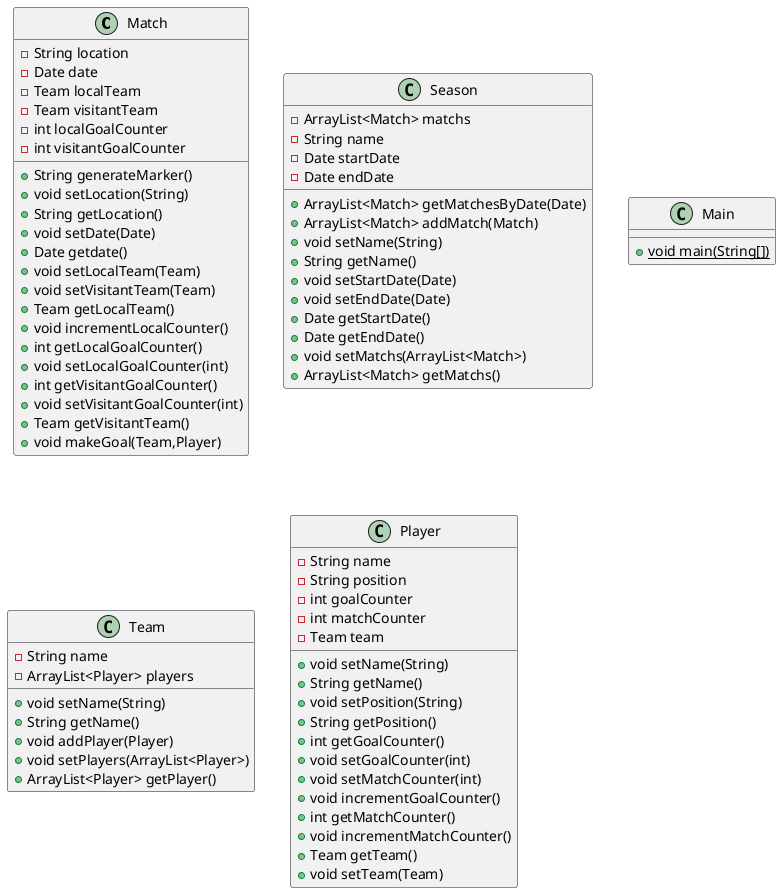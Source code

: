 @startuml
class Match {
- String location
- Date date
- Team localTeam
- Team visitantTeam
- int localGoalCounter
- int visitantGoalCounter
+ String generateMarker()
+ void setLocation(String)
+ String getLocation()
+ void setDate(Date)
+ Date getdate()
+ void setLocalTeam(Team)
+ void setVisitantTeam(Team)
+ Team getLocalTeam()
+ void incrementLocalCounter()
+ int getLocalGoalCounter()
+ void setLocalGoalCounter(int)
+ int getVisitantGoalCounter()
+ void setVisitantGoalCounter(int)
+ Team getVisitantTeam()
+ void makeGoal(Team,Player)
}
class Season {
- ArrayList<Match> matchs
- String name
- Date startDate
- Date endDate
+ ArrayList<Match> getMatchesByDate(Date)
+ ArrayList<Match> addMatch(Match)
+ void setName(String)
+ String getName()
+ void setStartDate(Date)
+ void setEndDate(Date)
+ Date getStartDate()
+ Date getEndDate()
+ void setMatchs(ArrayList<Match>)
+ ArrayList<Match> getMatchs()
}
class Main {
+ {static} void main(String[])
}
class Team {
- String name
- ArrayList<Player> players
+ void setName(String)
+ String getName()
+ void addPlayer(Player)
+ void setPlayers(ArrayList<Player>)
+ ArrayList<Player> getPlayer()
}
class Player {
- String name
- String position
- int goalCounter
- int matchCounter
- Team team
+ void setName(String)
+ String getName()
+ void setPosition(String)
+ String getPosition()
+ int getGoalCounter()
+ void setGoalCounter(int)
+ void setMatchCounter(int)
+ void incrementGoalCounter()
+ int getMatchCounter()
+ void incrementMatchCounter()
+ Team getTeam()
+ void setTeam(Team)
}
@enduml